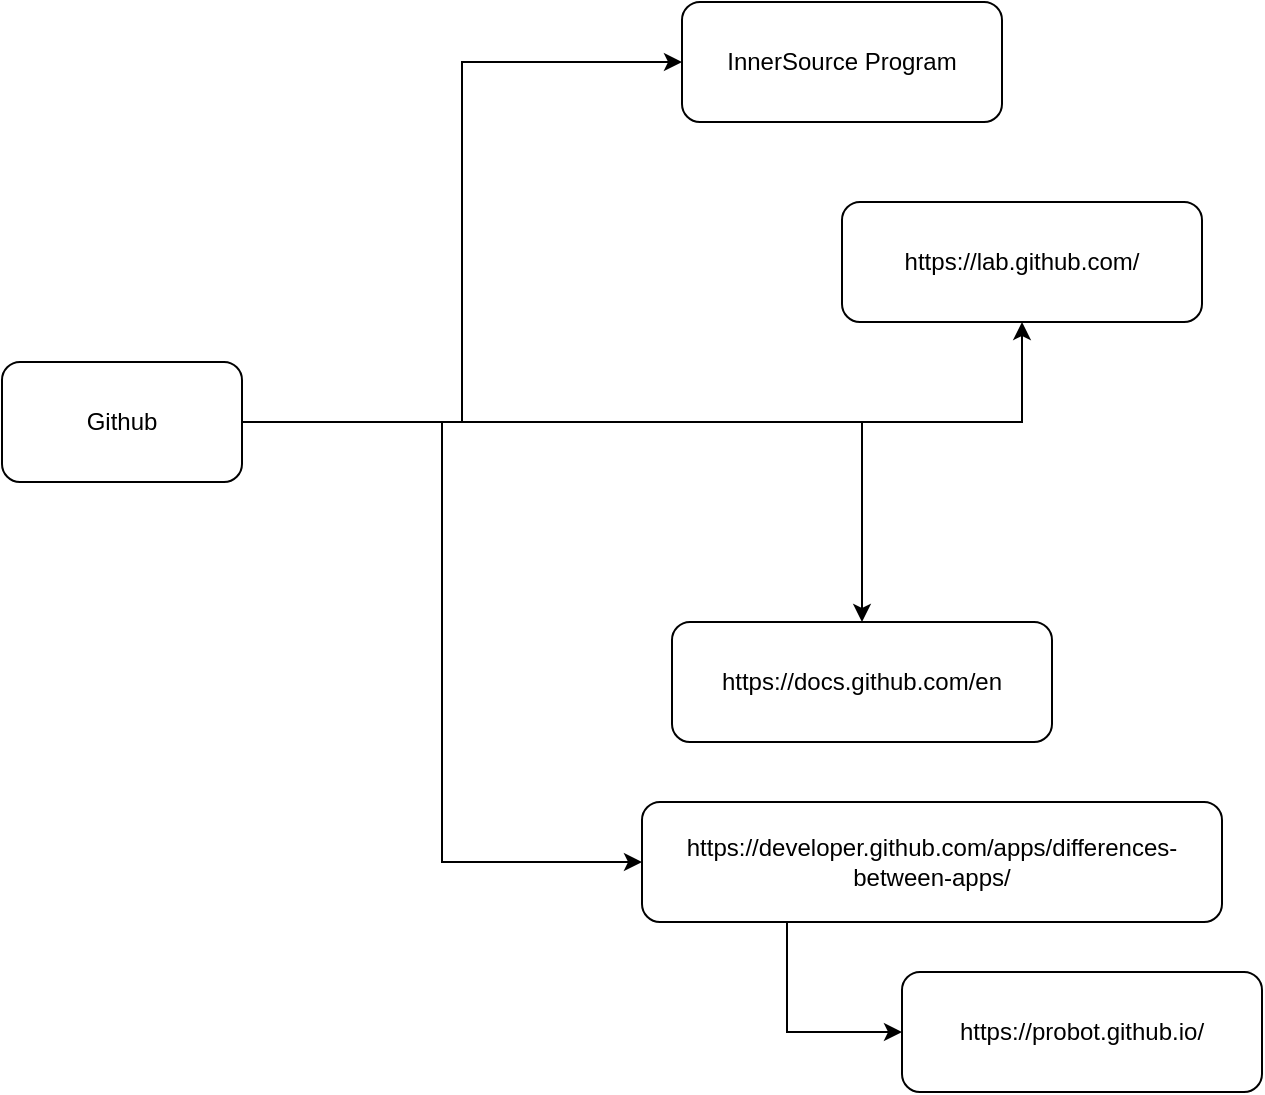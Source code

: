 <mxfile version="13.9.6" type="github">
  <diagram id="dHLoIadeHOPKv45P_C7i" name="Page-1">
    <mxGraphModel dx="1662" dy="762" grid="1" gridSize="10" guides="1" tooltips="1" connect="1" arrows="1" fold="1" page="1" pageScale="1" pageWidth="827" pageHeight="1169" math="0" shadow="0">
      <root>
        <mxCell id="0" />
        <mxCell id="1" parent="0" />
        <mxCell id="aoHS3MH-HQ4TEOi-IUvl-2" value="" style="edgeStyle=orthogonalEdgeStyle;rounded=0;orthogonalLoop=1;jettySize=auto;html=1;" parent="1" source="4nNFg5GJuq_Xe3lgWuRm-1" target="aoHS3MH-HQ4TEOi-IUvl-1" edge="1">
          <mxGeometry relative="1" as="geometry" />
        </mxCell>
        <mxCell id="aoHS3MH-HQ4TEOi-IUvl-7" style="edgeStyle=orthogonalEdgeStyle;rounded=0;orthogonalLoop=1;jettySize=auto;html=1;entryX=0;entryY=0.5;entryDx=0;entryDy=0;" parent="1" source="4nNFg5GJuq_Xe3lgWuRm-1" target="aoHS3MH-HQ4TEOi-IUvl-6" edge="1">
          <mxGeometry relative="1" as="geometry" />
        </mxCell>
        <mxCell id="cuVH64ui43p0XPPLOsZw-5" style="edgeStyle=orthogonalEdgeStyle;rounded=0;orthogonalLoop=1;jettySize=auto;html=1;entryX=0;entryY=0.5;entryDx=0;entryDy=0;" edge="1" parent="1" source="4nNFg5GJuq_Xe3lgWuRm-1" target="cuVH64ui43p0XPPLOsZw-1">
          <mxGeometry relative="1" as="geometry" />
        </mxCell>
        <mxCell id="cuVH64ui43p0XPPLOsZw-6" style="edgeStyle=orthogonalEdgeStyle;rounded=0;orthogonalLoop=1;jettySize=auto;html=1;entryX=0.5;entryY=1;entryDx=0;entryDy=0;" edge="1" parent="1" source="4nNFg5GJuq_Xe3lgWuRm-1" target="aoHS3MH-HQ4TEOi-IUvl-4">
          <mxGeometry relative="1" as="geometry" />
        </mxCell>
        <mxCell id="4nNFg5GJuq_Xe3lgWuRm-1" value="Github" style="rounded=1;whiteSpace=wrap;html=1;" parent="1" vertex="1">
          <mxGeometry x="160" y="250" width="120" height="60" as="geometry" />
        </mxCell>
        <UserObject label="https://docs.github.com/en" link="https://docs.github.com/en" id="aoHS3MH-HQ4TEOi-IUvl-1">
          <mxCell style="rounded=1;whiteSpace=wrap;html=1;" parent="1" vertex="1">
            <mxGeometry x="495" y="380" width="190" height="60" as="geometry" />
          </mxCell>
        </UserObject>
        <mxCell id="aoHS3MH-HQ4TEOi-IUvl-4" value="https://lab.github.com/" style="rounded=1;whiteSpace=wrap;html=1;" parent="1" vertex="1">
          <mxGeometry x="580" y="170" width="180" height="60" as="geometry" />
        </mxCell>
        <mxCell id="aoHS3MH-HQ4TEOi-IUvl-6" value="InnerSource Program" style="rounded=1;whiteSpace=wrap;html=1;" parent="1" vertex="1">
          <mxGeometry x="500" y="70" width="160" height="60" as="geometry" />
        </mxCell>
        <mxCell id="cuVH64ui43p0XPPLOsZw-4" style="edgeStyle=orthogonalEdgeStyle;rounded=0;orthogonalLoop=1;jettySize=auto;html=1;exitX=0.25;exitY=1;exitDx=0;exitDy=0;entryX=0;entryY=0.5;entryDx=0;entryDy=0;" edge="1" parent="1" source="cuVH64ui43p0XPPLOsZw-1" target="cuVH64ui43p0XPPLOsZw-3">
          <mxGeometry relative="1" as="geometry" />
        </mxCell>
        <mxCell id="cuVH64ui43p0XPPLOsZw-1" value="https://developer.github.com/apps/differences-between-apps/" style="rounded=1;whiteSpace=wrap;html=1;" vertex="1" parent="1">
          <mxGeometry x="480" y="470" width="290" height="60" as="geometry" />
        </mxCell>
        <mxCell id="cuVH64ui43p0XPPLOsZw-3" value="https://probot.github.io/" style="rounded=1;whiteSpace=wrap;html=1;" vertex="1" parent="1">
          <mxGeometry x="610" y="555" width="180" height="60" as="geometry" />
        </mxCell>
      </root>
    </mxGraphModel>
  </diagram>
</mxfile>
